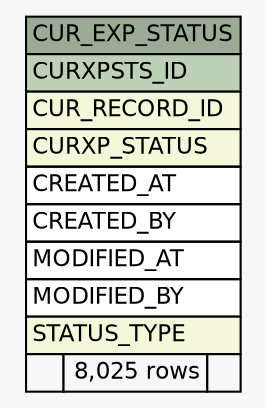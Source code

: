 // dot 2.38.0 on Windows 10 10.0
// SchemaSpy rev Unknown
digraph "CUR_EXP_STATUS" {
  graph [
    rankdir="RL"
    bgcolor="#f7f7f7"
    nodesep="0.18"
    ranksep="0.46"
    fontname="Helvetica"
    fontsize="11"
  ];
  node [
    fontname="Helvetica"
    fontsize="11"
    shape="plaintext"
  ];
  edge [
    arrowsize="0.8"
  ];
  "CUR_EXP_STATUS" [
    label=<
    <TABLE BORDER="0" CELLBORDER="1" CELLSPACING="0" BGCOLOR="#ffffff">
      <TR><TD COLSPAN="3" BGCOLOR="#9bab96" ALIGN="CENTER">CUR_EXP_STATUS</TD></TR>
      <TR><TD PORT="CURXPSTS_ID" COLSPAN="3" BGCOLOR="#bed1b8" ALIGN="LEFT">CURXPSTS_ID</TD></TR>
      <TR><TD PORT="CUR_RECORD_ID" COLSPAN="3" BGCOLOR="#f4f7da" ALIGN="LEFT">CUR_RECORD_ID</TD></TR>
      <TR><TD PORT="CURXP_STATUS" COLSPAN="3" BGCOLOR="#f4f7da" ALIGN="LEFT">CURXP_STATUS</TD></TR>
      <TR><TD PORT="CREATED_AT" COLSPAN="3" ALIGN="LEFT">CREATED_AT</TD></TR>
      <TR><TD PORT="CREATED_BY" COLSPAN="3" ALIGN="LEFT">CREATED_BY</TD></TR>
      <TR><TD PORT="MODIFIED_AT" COLSPAN="3" ALIGN="LEFT">MODIFIED_AT</TD></TR>
      <TR><TD PORT="MODIFIED_BY" COLSPAN="3" ALIGN="LEFT">MODIFIED_BY</TD></TR>
      <TR><TD PORT="STATUS_TYPE" COLSPAN="3" BGCOLOR="#f4f7da" ALIGN="LEFT">STATUS_TYPE</TD></TR>
      <TR><TD ALIGN="LEFT" BGCOLOR="#f7f7f7">  </TD><TD ALIGN="RIGHT" BGCOLOR="#f7f7f7">8,025 rows</TD><TD ALIGN="RIGHT" BGCOLOR="#f7f7f7">  </TD></TR>
    </TABLE>>
    URL="tables/CUR_EXP_STATUS.html"
    tooltip="CUR_EXP_STATUS"
  ];
}
